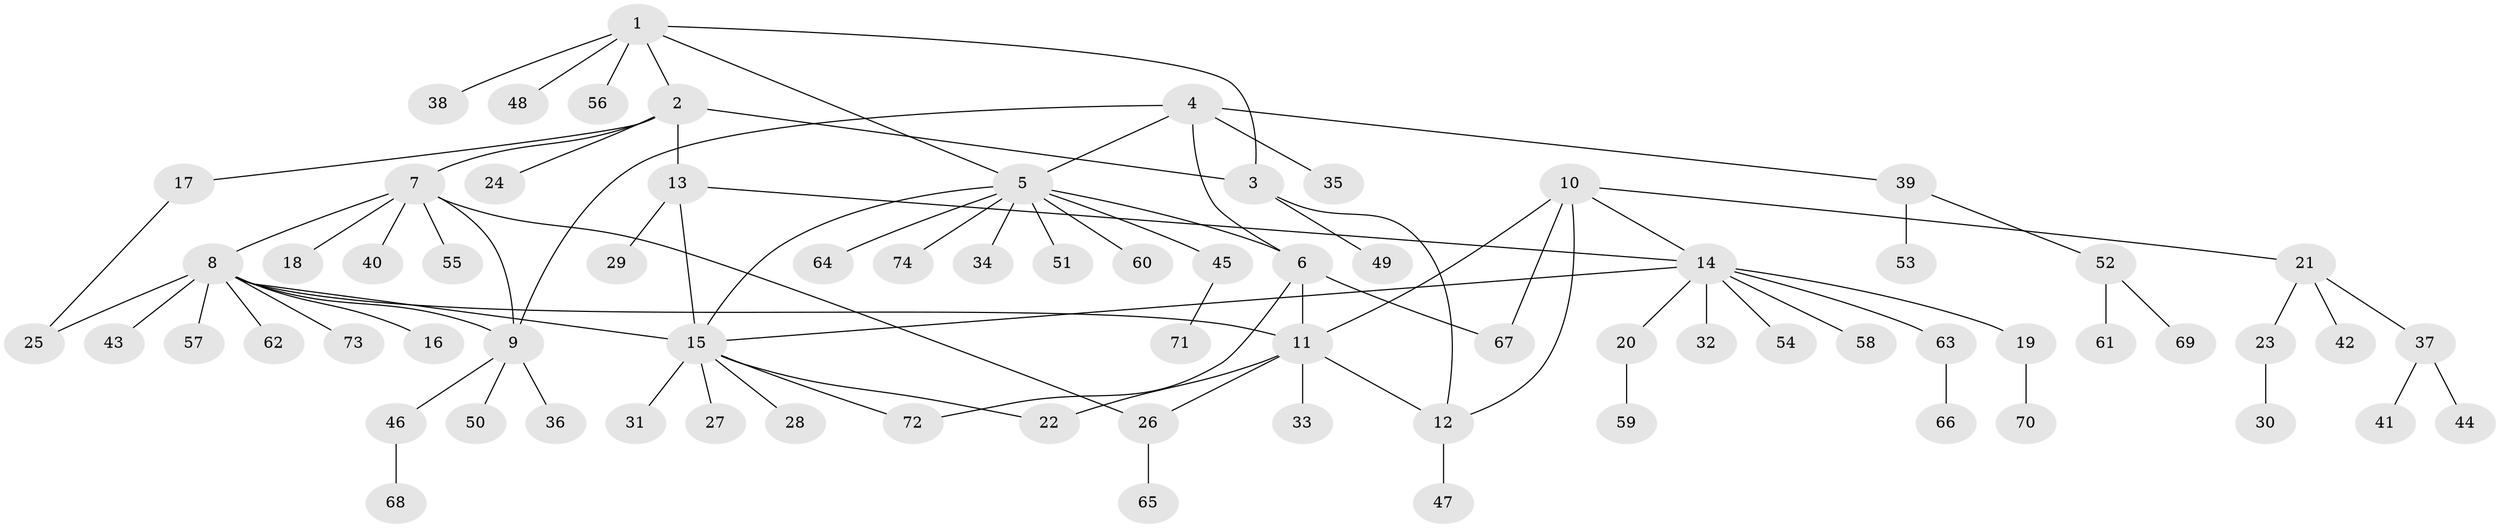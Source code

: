 // coarse degree distribution, {5: 0.01818181818181818, 6: 0.03636363636363636, 3: 0.03636363636363636, 7: 0.01818181818181818, 8: 0.03636363636363636, 10: 0.01818181818181818, 13: 0.01818181818181818, 9: 0.01818181818181818, 1: 0.6181818181818182, 4: 0.01818181818181818, 2: 0.16363636363636364}
// Generated by graph-tools (version 1.1) at 2025/52/02/27/25 19:52:18]
// undirected, 74 vertices, 89 edges
graph export_dot {
graph [start="1"]
  node [color=gray90,style=filled];
  1;
  2;
  3;
  4;
  5;
  6;
  7;
  8;
  9;
  10;
  11;
  12;
  13;
  14;
  15;
  16;
  17;
  18;
  19;
  20;
  21;
  22;
  23;
  24;
  25;
  26;
  27;
  28;
  29;
  30;
  31;
  32;
  33;
  34;
  35;
  36;
  37;
  38;
  39;
  40;
  41;
  42;
  43;
  44;
  45;
  46;
  47;
  48;
  49;
  50;
  51;
  52;
  53;
  54;
  55;
  56;
  57;
  58;
  59;
  60;
  61;
  62;
  63;
  64;
  65;
  66;
  67;
  68;
  69;
  70;
  71;
  72;
  73;
  74;
  1 -- 2;
  1 -- 3;
  1 -- 5;
  1 -- 38;
  1 -- 48;
  1 -- 56;
  2 -- 3;
  2 -- 7;
  2 -- 13;
  2 -- 17;
  2 -- 24;
  3 -- 12;
  3 -- 49;
  4 -- 5;
  4 -- 6;
  4 -- 9;
  4 -- 35;
  4 -- 39;
  5 -- 6;
  5 -- 15;
  5 -- 34;
  5 -- 45;
  5 -- 51;
  5 -- 60;
  5 -- 64;
  5 -- 74;
  6 -- 11;
  6 -- 67;
  6 -- 72;
  7 -- 8;
  7 -- 9;
  7 -- 18;
  7 -- 26;
  7 -- 40;
  7 -- 55;
  8 -- 9;
  8 -- 11;
  8 -- 15;
  8 -- 16;
  8 -- 25;
  8 -- 43;
  8 -- 57;
  8 -- 62;
  8 -- 73;
  9 -- 36;
  9 -- 46;
  9 -- 50;
  10 -- 11;
  10 -- 12;
  10 -- 14;
  10 -- 21;
  10 -- 67;
  11 -- 12;
  11 -- 22;
  11 -- 26;
  11 -- 33;
  12 -- 47;
  13 -- 14;
  13 -- 15;
  13 -- 29;
  14 -- 15;
  14 -- 19;
  14 -- 20;
  14 -- 32;
  14 -- 54;
  14 -- 58;
  14 -- 63;
  15 -- 22;
  15 -- 27;
  15 -- 28;
  15 -- 31;
  15 -- 72;
  17 -- 25;
  19 -- 70;
  20 -- 59;
  21 -- 23;
  21 -- 37;
  21 -- 42;
  23 -- 30;
  26 -- 65;
  37 -- 41;
  37 -- 44;
  39 -- 52;
  39 -- 53;
  45 -- 71;
  46 -- 68;
  52 -- 61;
  52 -- 69;
  63 -- 66;
}
